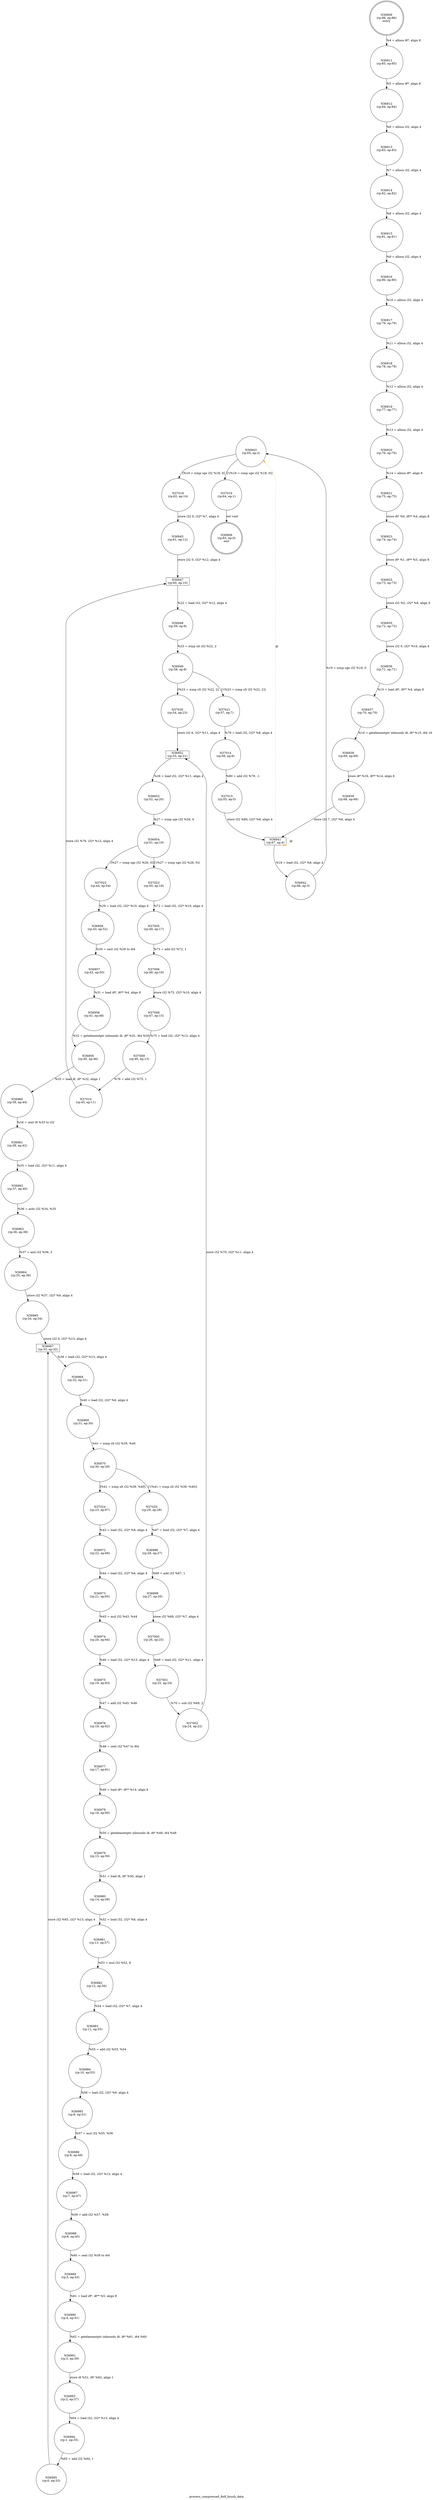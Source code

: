 digraph process_compressed_8x8_brush_data {
label="process_compressed_8x8_brush_data"
36908 [label="N36908\n(rp:63, ep:0)\nexit", shape="doublecircle"]
36909 [label="N36909\n(rp:86, ep:86)\nentry", shape="doublecircle"]
36909 -> 36911 [label="%4 = alloca i8*, align 8"]
36911 [label="N36911\n(rp:85, ep:85)", shape="circle"]
36911 -> 36912 [label="%5 = alloca i8*, align 8"]
36912 [label="N36912\n(rp:84, ep:84)", shape="circle"]
36912 -> 36913 [label="%6 = alloca i32, align 4"]
36913 [label="N36913\n(rp:83, ep:83)", shape="circle"]
36913 -> 36914 [label="%7 = alloca i32, align 4"]
36914 [label="N36914\n(rp:82, ep:82)", shape="circle"]
36914 -> 36915 [label="%8 = alloca i32, align 4"]
36915 [label="N36915\n(rp:81, ep:81)", shape="circle"]
36915 -> 36916 [label="%9 = alloca i32, align 4"]
36916 [label="N36916\n(rp:80, ep:80)", shape="circle"]
36916 -> 36917 [label="%10 = alloca i32, align 4"]
36917 [label="N36917\n(rp:79, ep:79)", shape="circle"]
36917 -> 36918 [label="%11 = alloca i32, align 4"]
36918 [label="N36918\n(rp:78, ep:78)", shape="circle"]
36918 -> 36919 [label="%12 = alloca i32, align 4"]
36919 [label="N36919\n(rp:77, ep:77)", shape="circle"]
36919 -> 36920 [label="%13 = alloca i32, align 4"]
36920 [label="N36920\n(rp:76, ep:76)", shape="circle"]
36920 -> 36921 [label="%14 = alloca i8*, align 8"]
36921 [label="N36921\n(rp:75, ep:75)", shape="circle"]
36921 -> 36923 [label="store i8* %0, i8** %4, align 8"]
36923 [label="N36923\n(rp:74, ep:74)", shape="circle"]
36923 -> 36925 [label="store i8* %1, i8** %5, align 8"]
36925 [label="N36925\n(rp:73, ep:73)", shape="circle"]
36925 -> 36935 [label="store i32 %2, i32* %6, align 4"]
36935 [label="N36935\n(rp:72, ep:72)", shape="circle"]
36935 -> 36936 [label="store i32 0, i32* %10, align 4"]
36936 [label="N36936\n(rp:71, ep:71)", shape="circle"]
36936 -> 36937 [label="%15 = load i8*, i8** %4, align 8"]
36937 [label="N36937\n(rp:70, ep:70)", shape="circle"]
36937 -> 36938 [label="%16 = getelementptr inbounds i8, i8* %15, i64 16"]
36938 [label="N36938\n(rp:69, ep:69)", shape="circle"]
36938 -> 36939 [label="store i8* %16, i8** %14, align 8"]
36939 [label="N36939\n(rp:68, ep:68)", shape="circle"]
36939 -> 36941 [label="store i32 7, i32* %8, align 4"]
36941 [label="N36941\n(rp:67, ep:4)", shape="box"]
36941 -> 36942 [label="%18 = load i32, i32* %8, align 4"]
36941 -> 36941 [label="@", style="dashed", color="orange"]
36941 -> 36943 [label="@", style="dashed", color="orange"]
36942 [label="N36942\n(rp:66, ep:3)", shape="circle"]
36942 -> 36943 [label="%19 = icmp sge i32 %18, 0"]
36943 [label="N36943\n(rp:65, ep:2)", shape="circle"]
36943 -> 37018 [label="[%19 = icmp sge i32 %18, 0]"]
36943 -> 37019 [label="[!(%19 = icmp sge i32 %18, 0)]"]
36945 [label="N36945\n(rp:61, ep:12)", shape="circle"]
36945 -> 36947 [label="store i32 0, i32* %12, align 4"]
36947 [label="N36947\n(rp:60, ep:10)", shape="box"]
36947 -> 36948 [label="%22 = load i32, i32* %12, align 4"]
36948 [label="N36948\n(rp:59, ep:9)", shape="circle"]
36948 -> 36949 [label="%23 = icmp slt i32 %22, 2"]
36949 [label="N36949\n(rp:58, ep:8)", shape="circle"]
36949 -> 37020 [label="[%23 = icmp slt i32 %22, 2]"]
36949 -> 37021 [label="[!(%23 = icmp slt i32 %22, 2)]"]
36952 [label="N36952\n(rp:53, ep:21)", shape="box"]
36952 -> 36953 [label="%26 = load i32, i32* %11, align 4"]
36953 [label="N36953\n(rp:52, ep:20)", shape="circle"]
36953 -> 36954 [label="%27 = icmp sge i32 %26, 0"]
36954 [label="N36954\n(rp:51, ep:19)", shape="circle"]
36954 -> 37022 [label="[%27 = icmp sge i32 %26, 0]"]
36954 -> 37023 [label="[!(%27 = icmp sge i32 %26, 0)]"]
36956 [label="N36956\n(rp:43, ep:52)", shape="circle"]
36956 -> 36957 [label="%30 = sext i32 %29 to i64"]
36957 [label="N36957\n(rp:42, ep:50)", shape="circle"]
36957 -> 36958 [label="%31 = load i8*, i8** %4, align 8"]
36958 [label="N36958\n(rp:41, ep:48)", shape="circle"]
36958 -> 36959 [label="%32 = getelementptr inbounds i8, i8* %31, i64 %30"]
36959 [label="N36959\n(rp:40, ep:46)", shape="circle"]
36959 -> 36960 [label="%33 = load i8, i8* %32, align 1"]
36960 [label="N36960\n(rp:39, ep:44)", shape="circle"]
36960 -> 36961 [label="%34 = zext i8 %33 to i32"]
36961 [label="N36961\n(rp:38, ep:42)", shape="circle"]
36961 -> 36962 [label="%35 = load i32, i32* %11, align 4"]
36962 [label="N36962\n(rp:37, ep:40)", shape="circle"]
36962 -> 36963 [label="%36 = ashr i32 %34, %35"]
36963 [label="N36963\n(rp:36, ep:38)", shape="circle"]
36963 -> 36964 [label="%37 = and i32 %36, 3"]
36964 [label="N36964\n(rp:35, ep:36)", shape="circle"]
36964 -> 36965 [label="store i32 %37, i32* %9, align 4"]
36965 [label="N36965\n(rp:34, ep:34)", shape="circle"]
36965 -> 36967 [label="store i32 0, i32* %13, align 4"]
36967 [label="N36967\n(rp:33, ep:32)", shape="box"]
36967 -> 36968 [label="%39 = load i32, i32* %13, align 4"]
36968 [label="N36968\n(rp:32, ep:31)", shape="circle"]
36968 -> 36969 [label="%40 = load i32, i32* %6, align 4"]
36969 [label="N36969\n(rp:31, ep:30)", shape="circle"]
36969 -> 36970 [label="%41 = icmp slt i32 %39, %40"]
36970 [label="N36970\n(rp:30, ep:29)", shape="circle"]
36970 -> 37024 [label="[%41 = icmp slt i32 %39, %40]"]
36970 -> 37025 [label="[!(%41 = icmp slt i32 %39, %40)]"]
36972 [label="N36972\n(rp:22, ep:66)", shape="circle"]
36972 -> 36973 [label="%44 = load i32, i32* %6, align 4"]
36973 [label="N36973\n(rp:21, ep:65)", shape="circle"]
36973 -> 36974 [label="%45 = mul i32 %43, %44"]
36974 [label="N36974\n(rp:20, ep:64)", shape="circle"]
36974 -> 36975 [label="%46 = load i32, i32* %13, align 4"]
36975 [label="N36975\n(rp:19, ep:63)", shape="circle"]
36975 -> 36976 [label="%47 = add i32 %45, %46"]
36976 [label="N36976\n(rp:18, ep:62)", shape="circle"]
36976 -> 36977 [label="%48 = sext i32 %47 to i64"]
36977 [label="N36977\n(rp:17, ep:61)", shape="circle"]
36977 -> 36978 [label="%49 = load i8*, i8** %14, align 8"]
36978 [label="N36978\n(rp:16, ep:60)", shape="circle"]
36978 -> 36979 [label="%50 = getelementptr inbounds i8, i8* %49, i64 %48"]
36979 [label="N36979\n(rp:15, ep:59)", shape="circle"]
36979 -> 36980 [label="%51 = load i8, i8* %50, align 1"]
36980 [label="N36980\n(rp:14, ep:58)", shape="circle"]
36980 -> 36981 [label="%52 = load i32, i32* %8, align 4"]
36981 [label="N36981\n(rp:13, ep:57)", shape="circle"]
36981 -> 36982 [label="%53 = mul i32 %52, 8"]
36982 [label="N36982\n(rp:12, ep:56)", shape="circle"]
36982 -> 36983 [label="%54 = load i32, i32* %7, align 4"]
36983 [label="N36983\n(rp:11, ep:55)", shape="circle"]
36983 -> 36984 [label="%55 = add i32 %53, %54"]
36984 [label="N36984\n(rp:10, ep:53)", shape="circle"]
36984 -> 36985 [label="%56 = load i32, i32* %6, align 4"]
36985 [label="N36985\n(rp:9, ep:51)", shape="circle"]
36985 -> 36986 [label="%57 = mul i32 %55, %56"]
36986 [label="N36986\n(rp:8, ep:49)", shape="circle"]
36986 -> 36987 [label="%58 = load i32, i32* %13, align 4"]
36987 [label="N36987\n(rp:7, ep:47)", shape="circle"]
36987 -> 36988 [label="%59 = add i32 %57, %58"]
36988 [label="N36988\n(rp:6, ep:45)", shape="circle"]
36988 -> 36989 [label="%60 = sext i32 %59 to i64"]
36989 [label="N36989\n(rp:5, ep:43)", shape="circle"]
36989 -> 36990 [label="%61 = load i8*, i8** %5, align 8"]
36990 [label="N36990\n(rp:4, ep:41)", shape="circle"]
36990 -> 36991 [label="%62 = getelementptr inbounds i8, i8* %61, i64 %60"]
36991 [label="N36991\n(rp:3, ep:39)", shape="circle"]
36991 -> 36993 [label="store i8 %51, i8* %62, align 1"]
36993 [label="N36993\n(rp:2, ep:37)", shape="circle"]
36993 -> 36994 [label="%64 = load i32, i32* %13, align 4"]
36994 [label="N36994\n(rp:1, ep:35)", shape="circle"]
36994 -> 36995 [label="%65 = add i32 %64, 1"]
36995 [label="N36995\n(rp:0, ep:33)", shape="circle"]
36995 -> 36967 [label="store i32 %65, i32* %13, align 4"]
36998 [label="N36998\n(rp:28, ep:27)", shape="circle"]
36998 -> 36999 [label="%68 = add i32 %67, 1"]
36999 [label="N36999\n(rp:27, ep:26)", shape="circle"]
36999 -> 37000 [label="store i32 %68, i32* %7, align 4"]
37000 [label="N37000\n(rp:26, ep:25)", shape="circle"]
37000 -> 37001 [label="%69 = load i32, i32* %11, align 4"]
37001 [label="N37001\n(rp:25, ep:24)", shape="circle"]
37001 -> 37002 [label="%70 = sub i32 %69, 2"]
37002 [label="N37002\n(rp:24, ep:22)", shape="circle"]
37002 -> 36952 [label="store i32 %70, i32* %11, align 4"]
37005 [label="N37005\n(rp:49, ep:17)", shape="circle"]
37005 -> 37006 [label="%73 = add i32 %72, 1"]
37006 [label="N37006\n(rp:48, ep:16)", shape="circle"]
37006 -> 37008 [label="store i32 %73, i32* %10, align 4"]
37008 [label="N37008\n(rp:47, ep:15)", shape="circle"]
37008 -> 37009 [label="%75 = load i32, i32* %12, align 4"]
37009 [label="N37009\n(rp:46, ep:13)", shape="circle"]
37009 -> 37010 [label="%76 = add i32 %75, 1"]
37010 [label="N37010\n(rp:45, ep:11)", shape="circle"]
37010 -> 36947 [label="store i32 %76, i32* %12, align 4"]
37014 [label="N37014\n(rp:56, ep:6)", shape="circle"]
37014 -> 37015 [label="%80 = add i32 %79, -1"]
37015 [label="N37015\n(rp:55, ep:5)", shape="circle"]
37015 -> 36941 [label="store i32 %80, i32* %8, align 4"]
37018 [label="N37018\n(rp:62, ep:14)", shape="circle"]
37018 -> 36945 [label="store i32 0, i32* %7, align 4"]
37019 [label="N37019\n(rp:64, ep:1)", shape="circle"]
37019 -> 36908 [label="ret void"]
37020 [label="N37020\n(rp:54, ep:23)", shape="circle"]
37020 -> 36952 [label="store i32 6, i32* %11, align 4"]
37021 [label="N37021\n(rp:57, ep:7)", shape="circle"]
37021 -> 37014 [label="%79 = load i32, i32* %8, align 4"]
37022 [label="N37022\n(rp:44, ep:54)", shape="circle"]
37022 -> 36956 [label="%29 = load i32, i32* %10, align 4"]
37023 [label="N37023\n(rp:50, ep:18)", shape="circle"]
37023 -> 37005 [label="%72 = load i32, i32* %10, align 4"]
37024 [label="N37024\n(rp:23, ep:67)", shape="circle"]
37024 -> 36972 [label="%43 = load i32, i32* %9, align 4"]
37025 [label="N37025\n(rp:29, ep:28)", shape="circle"]
37025 -> 36998 [label="%67 = load i32, i32* %7, align 4"]
}
